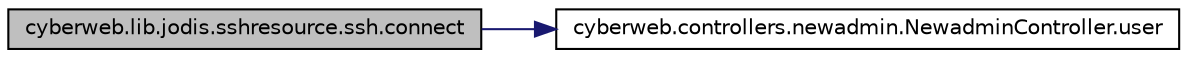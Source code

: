 digraph G
{
  edge [fontname="Helvetica",fontsize="10",labelfontname="Helvetica",labelfontsize="10"];
  node [fontname="Helvetica",fontsize="10",shape=record];
  rankdir="LR";
  Node1 [label="cyberweb.lib.jodis.sshresource.ssh.connect",height=0.2,width=0.4,color="black", fillcolor="grey75", style="filled" fontcolor="black"];
  Node1 -> Node2 [color="midnightblue",fontsize="10",style="solid"];
  Node2 [label="cyberweb.controllers.newadmin.NewadminController.user",height=0.2,width=0.4,color="black", fillcolor="white", style="filled",URL="$classcyberweb_1_1controllers_1_1newadmin_1_1_newadmin_controller.html#afc9e40abb143c53fe42cefa526716f1c"];
}
